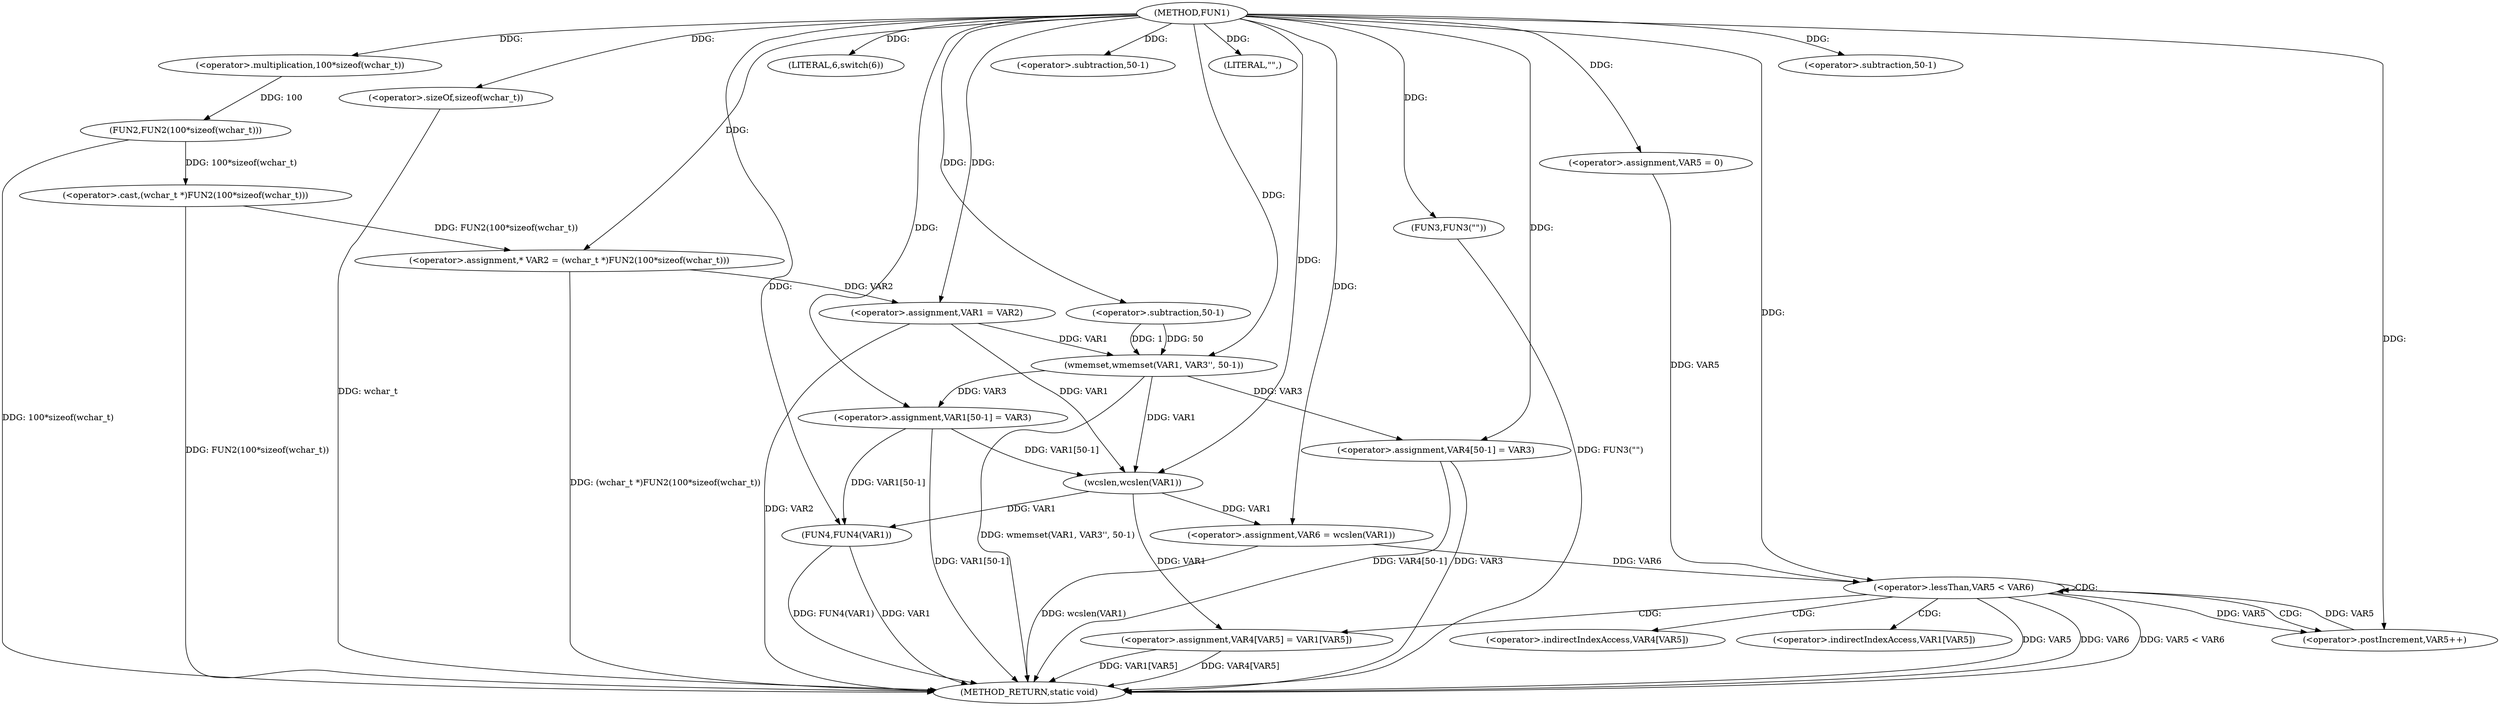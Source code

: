 digraph FUN1 {  
"1000100" [label = "(METHOD,FUN1)" ]
"1000172" [label = "(METHOD_RETURN,static void)" ]
"1000104" [label = "(<operator>.assignment,* VAR2 = (wchar_t *)FUN2(100*sizeof(wchar_t)))" ]
"1000106" [label = "(<operator>.cast,(wchar_t *)FUN2(100*sizeof(wchar_t)))" ]
"1000108" [label = "(FUN2,FUN2(100*sizeof(wchar_t)))" ]
"1000109" [label = "(<operator>.multiplication,100*sizeof(wchar_t))" ]
"1000111" [label = "(<operator>.sizeOf,sizeof(wchar_t))" ]
"1000113" [label = "(<operator>.assignment,VAR1 = VAR2)" ]
"1000117" [label = "(LITERAL,6,switch(6))" ]
"1000120" [label = "(wmemset,wmemset(VAR1, VAR3'', 50-1))" ]
"1000123" [label = "(<operator>.subtraction,50-1)" ]
"1000126" [label = "(<operator>.assignment,VAR1[50-1] = VAR3)" ]
"1000129" [label = "(<operator>.subtraction,50-1)" ]
"1000135" [label = "(FUN3,FUN3(\"\"))" ]
"1000139" [label = "(LITERAL,\"\",)" ]
"1000142" [label = "(<operator>.assignment,VAR6 = wcslen(VAR1))" ]
"1000144" [label = "(wcslen,wcslen(VAR1))" ]
"1000147" [label = "(<operator>.assignment,VAR5 = 0)" ]
"1000150" [label = "(<operator>.lessThan,VAR5 < VAR6)" ]
"1000153" [label = "(<operator>.postIncrement,VAR5++)" ]
"1000156" [label = "(<operator>.assignment,VAR4[VAR5] = VAR1[VAR5])" ]
"1000163" [label = "(<operator>.assignment,VAR4[50-1] = VAR3)" ]
"1000166" [label = "(<operator>.subtraction,50-1)" ]
"1000170" [label = "(FUN4,FUN4(VAR1))" ]
"1000157" [label = "(<operator>.indirectIndexAccess,VAR4[VAR5])" ]
"1000160" [label = "(<operator>.indirectIndexAccess,VAR1[VAR5])" ]
  "1000106" -> "1000172"  [ label = "DDG: FUN2(100*sizeof(wchar_t))"] 
  "1000150" -> "1000172"  [ label = "DDG: VAR5"] 
  "1000163" -> "1000172"  [ label = "DDG: VAR3"] 
  "1000156" -> "1000172"  [ label = "DDG: VAR4[VAR5]"] 
  "1000156" -> "1000172"  [ label = "DDG: VAR1[VAR5]"] 
  "1000142" -> "1000172"  [ label = "DDG: wcslen(VAR1)"] 
  "1000113" -> "1000172"  [ label = "DDG: VAR2"] 
  "1000111" -> "1000172"  [ label = "DDG: wchar_t"] 
  "1000170" -> "1000172"  [ label = "DDG: VAR1"] 
  "1000163" -> "1000172"  [ label = "DDG: VAR4[50-1]"] 
  "1000150" -> "1000172"  [ label = "DDG: VAR6"] 
  "1000126" -> "1000172"  [ label = "DDG: VAR1[50-1]"] 
  "1000135" -> "1000172"  [ label = "DDG: FUN3(\"\")"] 
  "1000120" -> "1000172"  [ label = "DDG: wmemset(VAR1, VAR3'', 50-1)"] 
  "1000170" -> "1000172"  [ label = "DDG: FUN4(VAR1)"] 
  "1000150" -> "1000172"  [ label = "DDG: VAR5 < VAR6"] 
  "1000104" -> "1000172"  [ label = "DDG: (wchar_t *)FUN2(100*sizeof(wchar_t))"] 
  "1000108" -> "1000172"  [ label = "DDG: 100*sizeof(wchar_t)"] 
  "1000106" -> "1000104"  [ label = "DDG: FUN2(100*sizeof(wchar_t))"] 
  "1000100" -> "1000104"  [ label = "DDG: "] 
  "1000108" -> "1000106"  [ label = "DDG: 100*sizeof(wchar_t)"] 
  "1000109" -> "1000108"  [ label = "DDG: 100"] 
  "1000100" -> "1000109"  [ label = "DDG: "] 
  "1000100" -> "1000111"  [ label = "DDG: "] 
  "1000104" -> "1000113"  [ label = "DDG: VAR2"] 
  "1000100" -> "1000113"  [ label = "DDG: "] 
  "1000100" -> "1000117"  [ label = "DDG: "] 
  "1000113" -> "1000120"  [ label = "DDG: VAR1"] 
  "1000100" -> "1000120"  [ label = "DDG: "] 
  "1000123" -> "1000120"  [ label = "DDG: 50"] 
  "1000123" -> "1000120"  [ label = "DDG: 1"] 
  "1000100" -> "1000123"  [ label = "DDG: "] 
  "1000120" -> "1000126"  [ label = "DDG: VAR3"] 
  "1000100" -> "1000126"  [ label = "DDG: "] 
  "1000100" -> "1000129"  [ label = "DDG: "] 
  "1000100" -> "1000135"  [ label = "DDG: "] 
  "1000100" -> "1000139"  [ label = "DDG: "] 
  "1000144" -> "1000142"  [ label = "DDG: VAR1"] 
  "1000100" -> "1000142"  [ label = "DDG: "] 
  "1000113" -> "1000144"  [ label = "DDG: VAR1"] 
  "1000120" -> "1000144"  [ label = "DDG: VAR1"] 
  "1000126" -> "1000144"  [ label = "DDG: VAR1[50-1]"] 
  "1000100" -> "1000144"  [ label = "DDG: "] 
  "1000100" -> "1000147"  [ label = "DDG: "] 
  "1000147" -> "1000150"  [ label = "DDG: VAR5"] 
  "1000153" -> "1000150"  [ label = "DDG: VAR5"] 
  "1000100" -> "1000150"  [ label = "DDG: "] 
  "1000142" -> "1000150"  [ label = "DDG: VAR6"] 
  "1000150" -> "1000153"  [ label = "DDG: VAR5"] 
  "1000100" -> "1000153"  [ label = "DDG: "] 
  "1000144" -> "1000156"  [ label = "DDG: VAR1"] 
  "1000100" -> "1000163"  [ label = "DDG: "] 
  "1000120" -> "1000163"  [ label = "DDG: VAR3"] 
  "1000100" -> "1000166"  [ label = "DDG: "] 
  "1000126" -> "1000170"  [ label = "DDG: VAR1[50-1]"] 
  "1000144" -> "1000170"  [ label = "DDG: VAR1"] 
  "1000100" -> "1000170"  [ label = "DDG: "] 
  "1000150" -> "1000153"  [ label = "CDG: "] 
  "1000150" -> "1000156"  [ label = "CDG: "] 
  "1000150" -> "1000160"  [ label = "CDG: "] 
  "1000150" -> "1000150"  [ label = "CDG: "] 
  "1000150" -> "1000157"  [ label = "CDG: "] 
}
